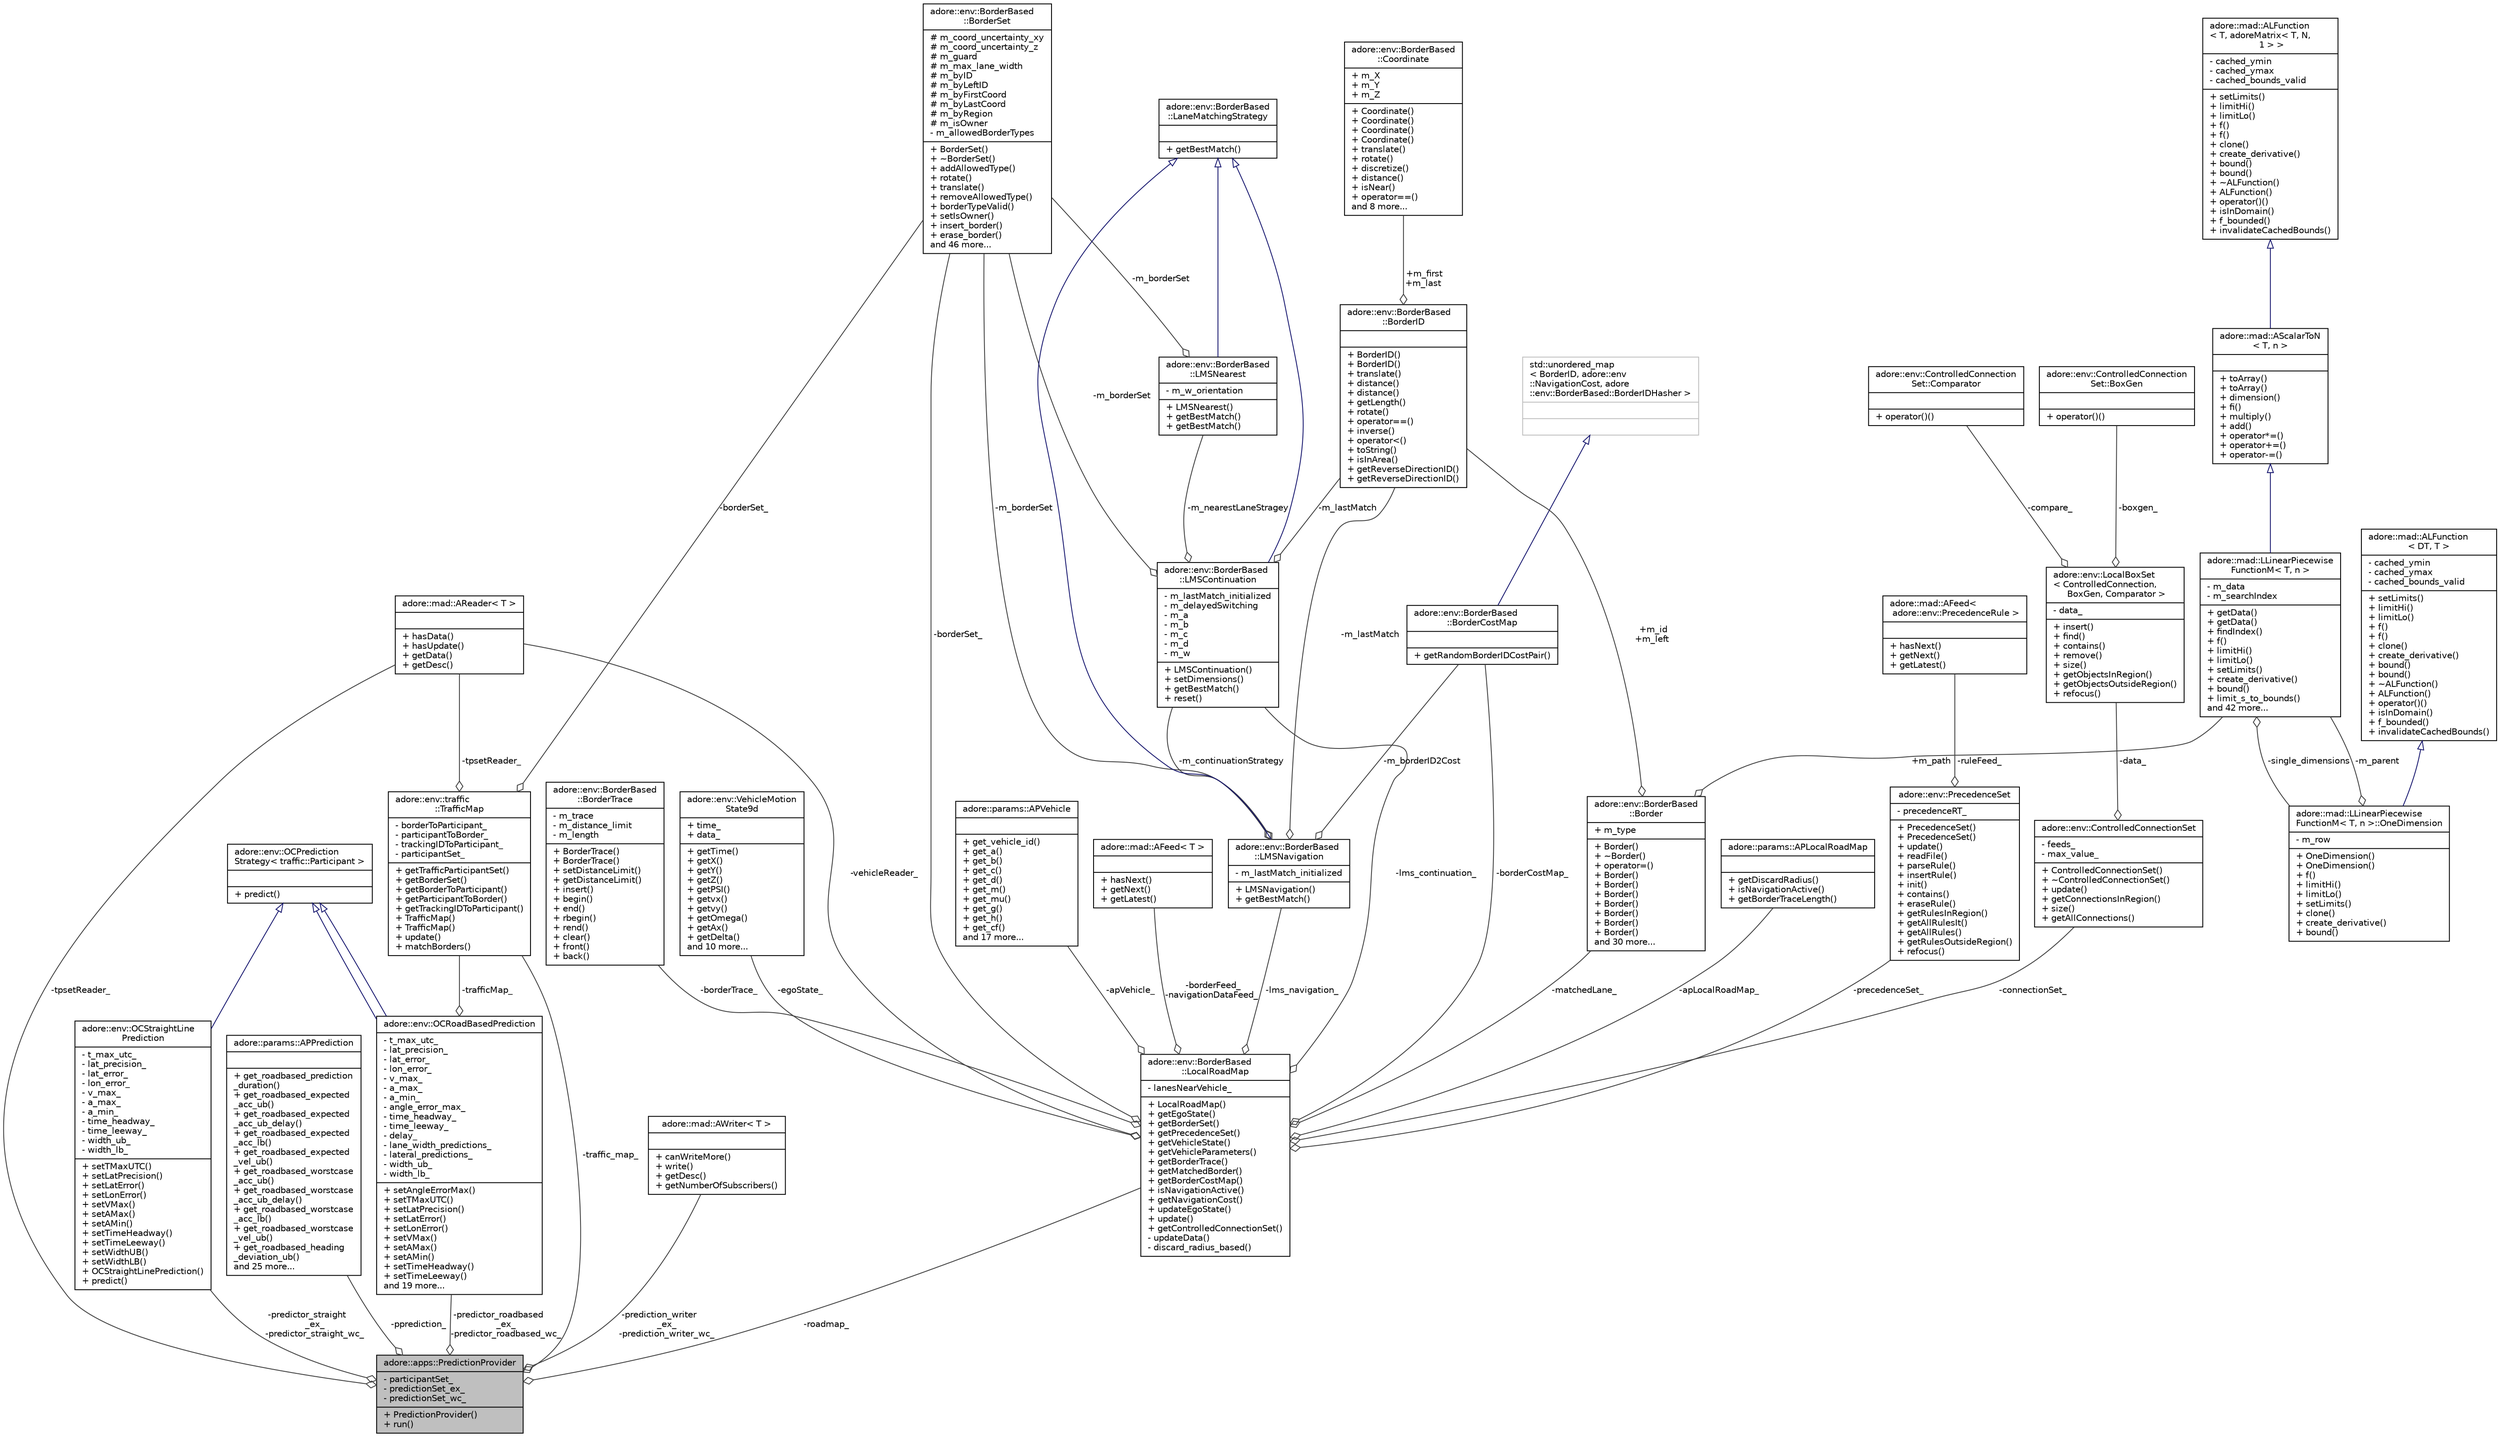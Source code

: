 digraph "adore::apps::PredictionProvider"
{
 // LATEX_PDF_SIZE
  edge [fontname="Helvetica",fontsize="10",labelfontname="Helvetica",labelfontsize="10"];
  node [fontname="Helvetica",fontsize="10",shape=record];
  Node1 [label="{adore::apps::PredictionProvider\n|- participantSet_\l- predictionSet_ex_\l- predictionSet_wc_\l|+ PredictionProvider()\l+ run()\l}",height=0.2,width=0.4,color="black", fillcolor="grey75", style="filled", fontcolor="black",tooltip=" "];
  Node2 -> Node1 [color="grey25",fontsize="10",style="solid",label=" -predictor_straight\l_ex_\n-predictor_straight_wc_" ,arrowhead="odiamond",fontname="Helvetica"];
  Node2 [label="{adore::env::OCStraightLine\lPrediction\n|- t_max_utc_\l- lat_precision_\l- lat_error_\l- lon_error_\l- v_max_\l- a_max_\l- a_min_\l- time_headway_\l- time_leeway_\l- width_ub_\l- width_lb_\l|+ setTMaxUTC()\l+ setLatPrecision()\l+ setLatError()\l+ setLonError()\l+ setVMax()\l+ setAMax()\l+ setAMin()\l+ setTimeHeadway()\l+ setTimeLeeway()\l+ setWidthUB()\l+ setWidthLB()\l+ OCStraightLinePrediction()\l+ predict()\l}",height=0.2,width=0.4,color="black", fillcolor="white", style="filled",URL="$classadore_1_1env_1_1OCStraightLinePrediction.html",tooltip=" "];
  Node3 -> Node2 [dir="back",color="midnightblue",fontsize="10",style="solid",arrowtail="onormal",fontname="Helvetica"];
  Node3 [label="{adore::env::OCPrediction\lStrategy\< traffic::Participant \>\n||+ predict()\l}",height=0.2,width=0.4,color="black", fillcolor="white", style="filled",URL="$classadore_1_1env_1_1OCPredictionStrategy.html",tooltip=" "];
  Node4 -> Node1 [color="grey25",fontsize="10",style="solid",label=" -tpsetReader_" ,arrowhead="odiamond",fontname="Helvetica"];
  Node4 [label="{adore::mad::AReader\< T \>\n||+ hasData()\l+ hasUpdate()\l+ getData()\l+ getDesc()\l}",height=0.2,width=0.4,color="black", fillcolor="white", style="filled",URL="$classadore_1_1mad_1_1AReader.html",tooltip=" "];
  Node5 -> Node1 [color="grey25",fontsize="10",style="solid",label=" -pprediction_" ,arrowhead="odiamond",fontname="Helvetica"];
  Node5 [label="{adore::params::APPrediction\n||+ get_roadbased_prediction\l_duration()\l+ get_roadbased_expected\l_acc_ub()\l+ get_roadbased_expected\l_acc_ub_delay()\l+ get_roadbased_expected\l_acc_lb()\l+ get_roadbased_expected\l_vel_ub()\l+ get_roadbased_worstcase\l_acc_ub()\l+ get_roadbased_worstcase\l_acc_ub_delay()\l+ get_roadbased_worstcase\l_acc_lb()\l+ get_roadbased_worstcase\l_vel_ub()\l+ get_roadbased_heading\l_deviation_ub()\land 25 more...\l}",height=0.2,width=0.4,color="black", fillcolor="white", style="filled",URL="$classadore_1_1params_1_1APPrediction.html",tooltip="parameter interface for parameters related to prediction"];
  Node6 -> Node1 [color="grey25",fontsize="10",style="solid",label=" -predictor_roadbased\l_ex_\n-predictor_roadbased_wc_" ,arrowhead="odiamond",fontname="Helvetica"];
  Node6 [label="{adore::env::OCRoadBasedPrediction\n|- t_max_utc_\l- lat_precision_\l- lat_error_\l- lon_error_\l- v_max_\l- a_max_\l- a_min_\l- angle_error_max_\l- time_headway_\l- time_leeway_\l- delay_\l- lane_width_predictions_\l- lateral_predictions_\l- width_ub_\l- width_lb_\l|+ setAngleErrorMax()\l+ setTMaxUTC()\l+ setLatPrecision()\l+ setLatError()\l+ setLonError()\l+ setVMax()\l+ setAMax()\l+ setAMin()\l+ setTimeHeadway()\l+ setTimeLeeway()\land 19 more...\l}",height=0.2,width=0.4,color="black", fillcolor="white", style="filled",URL="$classadore_1_1env_1_1OCRoadBasedPrediction.html",tooltip=" "];
  Node3 -> Node6 [dir="back",color="midnightblue",fontsize="10",style="solid",arrowtail="onormal",fontname="Helvetica"];
  Node3 -> Node6 [dir="back",color="midnightblue",fontsize="10",style="solid",arrowtail="onormal",fontname="Helvetica"];
  Node7 -> Node6 [color="grey25",fontsize="10",style="solid",label=" -trafficMap_" ,arrowhead="odiamond",fontname="Helvetica"];
  Node7 [label="{adore::env::traffic\l::TrafficMap\n|- borderToParticipant_\l- participantToBorder_\l- trackingIDToParticipant_\l- participantSet_\l|+ getTrafficParticipantSet()\l+ getBorderSet()\l+ getBorderToParticipant()\l+ getParticipantToBorder()\l+ getTrackingIDToParticipant()\l+ TrafficMap()\l+ TrafficMap()\l+ update()\l+ matchBorders()\l}",height=0.2,width=0.4,color="black", fillcolor="white", style="filled",URL="$classadore_1_1env_1_1traffic_1_1TrafficMap.html",tooltip=" "];
  Node4 -> Node7 [color="grey25",fontsize="10",style="solid",label=" -tpsetReader_" ,arrowhead="odiamond",fontname="Helvetica"];
  Node8 -> Node7 [color="grey25",fontsize="10",style="solid",label=" -borderSet_" ,arrowhead="odiamond",fontname="Helvetica"];
  Node8 [label="{adore::env::BorderBased\l::BorderSet\n|# m_coord_uncertainty_xy\l# m_coord_uncertainty_z\l# m_guard\l# m_max_lane_width\l# m_byID\l# m_byLeftID\l# m_byFirstCoord\l# m_byLastCoord\l# m_byRegion\l# m_isOwner\l- m_allowedBorderTypes\l|+ BorderSet()\l+ ~BorderSet()\l+ addAllowedType()\l+ rotate()\l+ translate()\l+ removeAllowedType()\l+ borderTypeValid()\l+ setIsOwner()\l+ insert_border()\l+ erase_border()\land 46 more...\l}",height=0.2,width=0.4,color="black", fillcolor="white", style="filled",URL="$classadore_1_1env_1_1BorderBased_1_1BorderSet.html",tooltip="efficiently store borders in boost R-tree"];
  Node7 -> Node1 [color="grey25",fontsize="10",style="solid",label=" -traffic_map_" ,arrowhead="odiamond",fontname="Helvetica"];
  Node9 -> Node1 [color="grey25",fontsize="10",style="solid",label=" -prediction_writer\l_ex_\n-prediction_writer_wc_" ,arrowhead="odiamond",fontname="Helvetica"];
  Node9 [label="{adore::mad::AWriter\< T \>\n||+ canWriteMore()\l+ write()\l+ getDesc()\l+ getNumberOfSubscribers()\l}",height=0.2,width=0.4,color="black", fillcolor="white", style="filled",URL="$classadore_1_1mad_1_1AWriter.html",tooltip=" "];
  Node10 -> Node1 [color="grey25",fontsize="10",style="solid",label=" -roadmap_" ,arrowhead="odiamond",fontname="Helvetica"];
  Node10 [label="{adore::env::BorderBased\l::LocalRoadMap\n|- lanesNearVehicle_\l|+ LocalRoadMap()\l+ getEgoState()\l+ getBorderSet()\l+ getPrecedenceSet()\l+ getVehicleState()\l+ getVehicleParameters()\l+ getBorderTrace()\l+ getMatchedBorder()\l+ getBorderCostMap()\l+ isNavigationActive()\l+ getNavigationCost()\l+ updateEgoState()\l+ update()\l+ getControlledConnectionSet()\l- updateData()\l- discard_radius_based()\l}",height=0.2,width=0.4,color="black", fillcolor="white", style="filled",URL="$classadore_1_1env_1_1BorderBased_1_1LocalRoadMap.html",tooltip=" "];
  Node11 -> Node10 [color="grey25",fontsize="10",style="solid",label=" -borderTrace_" ,arrowhead="odiamond",fontname="Helvetica"];
  Node11 [label="{adore::env::BorderBased\l::BorderTrace\n|- m_trace\l- m_distance_limit\l- m_length\l|+ BorderTrace()\l+ BorderTrace()\l+ setDistanceLimit()\l+ getDistanceLimit()\l+ insert()\l+ begin()\l+ end()\l+ rbegin()\l+ rend()\l+ clear()\l+ front()\l+ back()\l}",height=0.2,width=0.4,color="black", fillcolor="white", style="filled",URL="$classadore_1_1env_1_1BorderBased_1_1BorderTrace.html",tooltip=" "];
  Node4 -> Node10 [color="grey25",fontsize="10",style="solid",label=" -vehicleReader_" ,arrowhead="odiamond",fontname="Helvetica"];
  Node12 -> Node10 [color="grey25",fontsize="10",style="solid",label=" -egoState_" ,arrowhead="odiamond",fontname="Helvetica"];
  Node12 [label="{adore::env::VehicleMotion\lState9d\n|+ time_\l+ data_\l|+ getTime()\l+ getX()\l+ getY()\l+ getZ()\l+ getPSI()\l+ getvx()\l+ getvy()\l+ getOmega()\l+ getAx()\l+ getDelta()\land 10 more...\l}",height=0.2,width=0.4,color="black", fillcolor="white", style="filled",URL="$structadore_1_1env_1_1VehicleMotionState9d.html",tooltip="This struct holds the motion state of the vehicle in 9d."];
  Node13 -> Node10 [color="grey25",fontsize="10",style="solid",label=" -precedenceSet_" ,arrowhead="odiamond",fontname="Helvetica"];
  Node13 [label="{adore::env::PrecedenceSet\n|- precedenceRT_\l|+ PrecedenceSet()\l+ PrecedenceSet()\l+ update()\l+ readFile()\l+ parseRule()\l+ insertRule()\l+ init()\l+ contains()\l+ eraseRule()\l+ getRulesInRegion()\l+ getAllRulesIt()\l+ getAllRules()\l+ getRulesOutsideRegion()\l+ refocus()\l}",height=0.2,width=0.4,color="black", fillcolor="white", style="filled",URL="$classadore_1_1env_1_1PrecedenceSet.html",tooltip="PrecedenceSet contains PrecedenceRules, indexed by the area they affect."];
  Node14 -> Node13 [color="grey25",fontsize="10",style="solid",label=" -ruleFeed_" ,arrowhead="odiamond",fontname="Helvetica"];
  Node14 [label="{adore::mad::AFeed\<\l adore::env::PrecedenceRule \>\n||+ hasNext()\l+ getNext()\l+ getLatest()\l}",height=0.2,width=0.4,color="black", fillcolor="white", style="filled",URL="$classadore_1_1mad_1_1AFeed.html",tooltip=" "];
  Node8 -> Node10 [color="grey25",fontsize="10",style="solid",label=" -borderSet_" ,arrowhead="odiamond",fontname="Helvetica"];
  Node15 -> Node10 [color="grey25",fontsize="10",style="solid",label=" -apVehicle_" ,arrowhead="odiamond",fontname="Helvetica"];
  Node15 [label="{adore::params::APVehicle\n||+ get_vehicle_id()\l+ get_a()\l+ get_b()\l+ get_c()\l+ get_d()\l+ get_m()\l+ get_mu()\l+ get_g()\l+ get_h()\l+ get_cf()\land 17 more...\l}",height=0.2,width=0.4,color="black", fillcolor="white", style="filled",URL="$classadore_1_1params_1_1APVehicle.html",tooltip="abstract class for vehicle configuration related paremeters"];
  Node16 -> Node10 [color="grey25",fontsize="10",style="solid",label=" -borderCostMap_" ,arrowhead="odiamond",fontname="Helvetica"];
  Node16 [label="{adore::env::BorderBased\l::BorderCostMap\n||+ getRandomBorderIDCostPair()\l}",height=0.2,width=0.4,color="black", fillcolor="white", style="filled",URL="$classadore_1_1env_1_1BorderBased_1_1BorderCostMap.html",tooltip=" "];
  Node17 -> Node16 [dir="back",color="midnightblue",fontsize="10",style="solid",arrowtail="onormal",fontname="Helvetica"];
  Node17 [label="{std::unordered_map\l\< BorderID, adore::env\l::NavigationCost, adore\l::env::BorderBased::BorderIDHasher \>\n||}",height=0.2,width=0.4,color="grey75", fillcolor="white", style="filled",tooltip=" "];
  Node18 -> Node10 [color="grey25",fontsize="10",style="solid",label=" -borderFeed_\n-navigationDataFeed_" ,arrowhead="odiamond",fontname="Helvetica"];
  Node18 [label="{adore::mad::AFeed\< T \>\n||+ hasNext()\l+ getNext()\l+ getLatest()\l}",height=0.2,width=0.4,color="black", fillcolor="white", style="filled",URL="$classadore_1_1mad_1_1AFeed.html",tooltip=" "];
  Node19 -> Node10 [color="grey25",fontsize="10",style="solid",label=" -lms_continuation_" ,arrowhead="odiamond",fontname="Helvetica"];
  Node19 [label="{adore::env::BorderBased\l::LMSContinuation\n|- m_lastMatch_initialized\l- m_delayedSwitching\l- m_a\l- m_b\l- m_c\l- m_d\l- m_w\l|+ LMSContinuation()\l+ setDimensions()\l+ getBestMatch()\l+ reset()\l}",height=0.2,width=0.4,color="black", fillcolor="white", style="filled",URL="$classadore_1_1env_1_1BorderBased_1_1LMSContinuation.html",tooltip=" "];
  Node20 -> Node19 [dir="back",color="midnightblue",fontsize="10",style="solid",arrowtail="onormal",fontname="Helvetica"];
  Node20 [label="{adore::env::BorderBased\l::LaneMatchingStrategy\n||+ getBestMatch()\l}",height=0.2,width=0.4,color="black", fillcolor="white", style="filled",URL="$classadore_1_1env_1_1BorderBased_1_1LaneMatchingStrategy.html",tooltip=" "];
  Node8 -> Node19 [color="grey25",fontsize="10",style="solid",label=" -m_borderSet" ,arrowhead="odiamond",fontname="Helvetica"];
  Node21 -> Node19 [color="grey25",fontsize="10",style="solid",label=" -m_lastMatch" ,arrowhead="odiamond",fontname="Helvetica"];
  Node21 [label="{adore::env::BorderBased\l::BorderID\n||+ BorderID()\l+ BorderID()\l+ translate()\l+ distance()\l+ distance()\l+ getLength()\l+ rotate()\l+ operator==()\l+ inverse()\l+ operator\<()\l+ toString()\l+ isInArea()\l+ getReverseDirectionID()\l+ getReverseDirectionID()\l}",height=0.2,width=0.4,color="black", fillcolor="white", style="filled",URL="$structadore_1_1env_1_1BorderBased_1_1BorderID.html",tooltip="This struct identifies a Border by the coordinates of the starting and the end point."];
  Node22 -> Node21 [color="grey25",fontsize="10",style="solid",label=" +m_first\n+m_last" ,arrowhead="odiamond",fontname="Helvetica"];
  Node22 [label="{adore::env::BorderBased\l::Coordinate\n|+ m_X\l+ m_Y\l+ m_Z\l|+ Coordinate()\l+ Coordinate()\l+ Coordinate()\l+ Coordinate()\l+ translate()\l+ rotate()\l+ discretize()\l+ distance()\l+ isNear()\l+ operator==()\land 8 more...\l}",height=0.2,width=0.4,color="black", fillcolor="white", style="filled",URL="$structadore_1_1env_1_1BorderBased_1_1Coordinate.html",tooltip="This struct represents 3-dimensional coordines."];
  Node23 -> Node19 [color="grey25",fontsize="10",style="solid",label=" -m_nearestLaneStragey" ,arrowhead="odiamond",fontname="Helvetica"];
  Node23 [label="{adore::env::BorderBased\l::LMSNearest\n|- m_w_orientation\l|+ LMSNearest()\l+ getBestMatch()\l+ getBestMatch()\l}",height=0.2,width=0.4,color="black", fillcolor="white", style="filled",URL="$classadore_1_1env_1_1BorderBased_1_1LMSNearest.html",tooltip=" "];
  Node20 -> Node23 [dir="back",color="midnightblue",fontsize="10",style="solid",arrowtail="onormal",fontname="Helvetica"];
  Node8 -> Node23 [color="grey25",fontsize="10",style="solid",label=" -m_borderSet" ,arrowhead="odiamond",fontname="Helvetica"];
  Node24 -> Node10 [color="grey25",fontsize="10",style="solid",label=" -matchedLane_" ,arrowhead="odiamond",fontname="Helvetica"];
  Node24 [label="{adore::env::BorderBased\l::Border\n|+ m_type\l|+ Border()\l+ ~Border()\l+ operator=()\l+ Border()\l+ Border()\l+ Border()\l+ Border()\l+ Border()\l+ Border()\l+ Border()\land 30 more...\l}",height=0.2,width=0.4,color="black", fillcolor="white", style="filled",URL="$structadore_1_1env_1_1BorderBased_1_1Border.html",tooltip="The border struct contains data of the smallest."];
  Node25 -> Node24 [color="grey25",fontsize="10",style="solid",label=" +m_path" ,arrowhead="odiamond",fontname="Helvetica"];
  Node25 [label="{adore::mad::LLinearPiecewise\lFunctionM\< T, n \>\n|- m_data\l- m_searchIndex\l|+ getData()\l+ getData()\l+ findIndex()\l+ f()\l+ limitHi()\l+ limitLo()\l+ setLimits()\l+ create_derivative()\l+ bound()\l+ limit_s_to_bounds()\land 42 more...\l}",height=0.2,width=0.4,color="black", fillcolor="white", style="filled",URL="$classadore_1_1mad_1_1LLinearPiecewiseFunctionM.html",tooltip=" "];
  Node26 -> Node25 [dir="back",color="midnightblue",fontsize="10",style="solid",arrowtail="onormal",fontname="Helvetica"];
  Node26 [label="{adore::mad::AScalarToN\l\< T, n \>\n||+ toArray()\l+ toArray()\l+ dimension()\l+ fi()\l+ multiply()\l+ add()\l+ operator*=()\l+ operator+=()\l+ operator-=()\l}",height=0.2,width=0.4,color="black", fillcolor="white", style="filled",URL="$classadore_1_1mad_1_1AScalarToN.html",tooltip=" "];
  Node27 -> Node26 [dir="back",color="midnightblue",fontsize="10",style="solid",arrowtail="onormal",fontname="Helvetica"];
  Node27 [label="{adore::mad::ALFunction\l\< T, adoreMatrix\< T, N,\l 1 \> \>\n|- cached_ymin\l- cached_ymax\l- cached_bounds_valid\l|+ setLimits()\l+ limitHi()\l+ limitLo()\l+ f()\l+ f()\l+ clone()\l+ create_derivative()\l+ bound()\l+ bound()\l+ ~ALFunction()\l+ ALFunction()\l+ operator()()\l+ isInDomain()\l+ f_bounded()\l+ invalidateCachedBounds()\l}",height=0.2,width=0.4,color="black", fillcolor="white", style="filled",URL="$classadore_1_1mad_1_1ALFunction.html",tooltip=" "];
  Node28 -> Node25 [color="grey25",fontsize="10",style="solid",label=" -single_dimensions" ,arrowhead="odiamond",fontname="Helvetica"];
  Node28 [label="{adore::mad::LLinearPiecewise\lFunctionM\< T, n \>::OneDimension\n|- m_row\l|+ OneDimension()\l+ OneDimension()\l+ f()\l+ limitHi()\l+ limitLo()\l+ setLimits()\l+ clone()\l+ create_derivative()\l+ bound()\l}",height=0.2,width=0.4,color="black", fillcolor="white", style="filled",URL="$classadore_1_1mad_1_1LLinearPiecewiseFunctionM_1_1OneDimension.html",tooltip=" "];
  Node29 -> Node28 [dir="back",color="midnightblue",fontsize="10",style="solid",arrowtail="onormal",fontname="Helvetica"];
  Node29 [label="{adore::mad::ALFunction\l\< DT, T \>\n|- cached_ymin\l- cached_ymax\l- cached_bounds_valid\l|+ setLimits()\l+ limitHi()\l+ limitLo()\l+ f()\l+ f()\l+ clone()\l+ create_derivative()\l+ bound()\l+ bound()\l+ ~ALFunction()\l+ ALFunction()\l+ operator()()\l+ isInDomain()\l+ f_bounded()\l+ invalidateCachedBounds()\l}",height=0.2,width=0.4,color="black", fillcolor="white", style="filled",URL="$classadore_1_1mad_1_1ALFunction.html",tooltip=" "];
  Node25 -> Node28 [color="grey25",fontsize="10",style="solid",label=" -m_parent" ,arrowhead="odiamond",fontname="Helvetica"];
  Node21 -> Node24 [color="grey25",fontsize="10",style="solid",label=" +m_id\n+m_left" ,arrowhead="odiamond",fontname="Helvetica"];
  Node30 -> Node10 [color="grey25",fontsize="10",style="solid",label=" -connectionSet_" ,arrowhead="odiamond",fontname="Helvetica"];
  Node30 [label="{adore::env::ControlledConnectionSet\n|- feeds_\l- max_value_\l|+ ControlledConnectionSet()\l+ ~ControlledConnectionSet()\l+ update()\l+ getConnectionsInRegion()\l+ size()\l+ getAllConnections()\l}",height=0.2,width=0.4,color="black", fillcolor="white", style="filled",URL="$classadore_1_1env_1_1ControlledConnectionSet.html",tooltip=" "];
  Node31 -> Node30 [color="grey25",fontsize="10",style="solid",label=" -data_" ,arrowhead="odiamond",fontname="Helvetica"];
  Node31 [label="{adore::env::LocalBoxSet\l\< ControlledConnection,\l BoxGen, Comparator \>\n|- data_\l|+ insert()\l+ find()\l+ contains()\l+ remove()\l+ size()\l+ getObjectsInRegion()\l+ getObjectsOutsideRegion()\l+ refocus()\l}",height=0.2,width=0.4,color="black", fillcolor="white", style="filled",URL="$classadore_1_1env_1_1LocalBoxSet.html",tooltip=" "];
  Node32 -> Node31 [color="grey25",fontsize="10",style="solid",label=" -compare_" ,arrowhead="odiamond",fontname="Helvetica"];
  Node32 [label="{adore::env::ControlledConnection\lSet::Comparator\n||+ operator()()\l}",height=0.2,width=0.4,color="black", fillcolor="white", style="filled",URL="$structadore_1_1env_1_1ControlledConnectionSet_1_1Comparator.html",tooltip=" "];
  Node33 -> Node31 [color="grey25",fontsize="10",style="solid",label=" -boxgen_" ,arrowhead="odiamond",fontname="Helvetica"];
  Node33 [label="{adore::env::ControlledConnection\lSet::BoxGen\n||+ operator()()\l}",height=0.2,width=0.4,color="black", fillcolor="white", style="filled",URL="$structadore_1_1env_1_1ControlledConnectionSet_1_1BoxGen.html",tooltip=" "];
  Node34 -> Node10 [color="grey25",fontsize="10",style="solid",label=" -apLocalRoadMap_" ,arrowhead="odiamond",fontname="Helvetica"];
  Node34 [label="{adore::params::APLocalRoadMap\n||+ getDiscardRadius()\l+ isNavigationActive()\l+ getBorderTraceLength()\l}",height=0.2,width=0.4,color="black", fillcolor="white", style="filled",URL="$classadore_1_1params_1_1APLocalRoadMap.html",tooltip="abstract class to configure the local view of the road map"];
  Node35 -> Node10 [color="grey25",fontsize="10",style="solid",label=" -lms_navigation_" ,arrowhead="odiamond",fontname="Helvetica"];
  Node35 [label="{adore::env::BorderBased\l::LMSNavigation\n|- m_lastMatch_initialized\l|+ LMSNavigation()\l+ getBestMatch()\l}",height=0.2,width=0.4,color="black", fillcolor="white", style="filled",URL="$classadore_1_1env_1_1BorderBased_1_1LMSNavigation.html",tooltip=" "];
  Node20 -> Node35 [dir="back",color="midnightblue",fontsize="10",style="solid",arrowtail="onormal",fontname="Helvetica"];
  Node8 -> Node35 [color="grey25",fontsize="10",style="solid",label=" -m_borderSet" ,arrowhead="odiamond",fontname="Helvetica"];
  Node16 -> Node35 [color="grey25",fontsize="10",style="solid",label=" -m_borderID2Cost" ,arrowhead="odiamond",fontname="Helvetica"];
  Node19 -> Node35 [color="grey25",fontsize="10",style="solid",label=" -m_continuationStrategy" ,arrowhead="odiamond",fontname="Helvetica"];
  Node21 -> Node35 [color="grey25",fontsize="10",style="solid",label=" -m_lastMatch" ,arrowhead="odiamond",fontname="Helvetica"];
}
